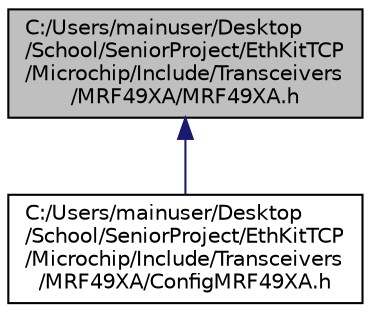 digraph "C:/Users/mainuser/Desktop/School/SeniorProject/EthKitTCP/Microchip/Include/Transceivers/MRF49XA/MRF49XA.h"
{
  edge [fontname="Helvetica",fontsize="10",labelfontname="Helvetica",labelfontsize="10"];
  node [fontname="Helvetica",fontsize="10",shape=record];
  Node1 [label="C:/Users/mainuser/Desktop\l/School/SeniorProject/EthKitTCP\l/Microchip/Include/Transceivers\l/MRF49XA/MRF49XA.h",height=0.2,width=0.4,color="black", fillcolor="grey75", style="filled", fontcolor="black"];
  Node1 -> Node2 [dir="back",color="midnightblue",fontsize="10",style="solid",fontname="Helvetica"];
  Node2 [label="C:/Users/mainuser/Desktop\l/School/SeniorProject/EthKitTCP\l/Microchip/Include/Transceivers\l/MRF49XA/ConfigMRF49XA.h",height=0.2,width=0.4,color="black", fillcolor="white", style="filled",URL="$_config_m_r_f49_x_a_8h.html"];
}

